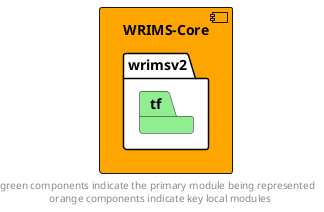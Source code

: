 @startuml
left to right direction
skinparam linetype ortho

component wrims_core as "WRIMS-Core" #orange {
    package wrimsv2 #white {
        package tf #lightgreen
    }
}


footer "green components indicate the primary module being represented \n orange components indicate key local modules"
@enduml

